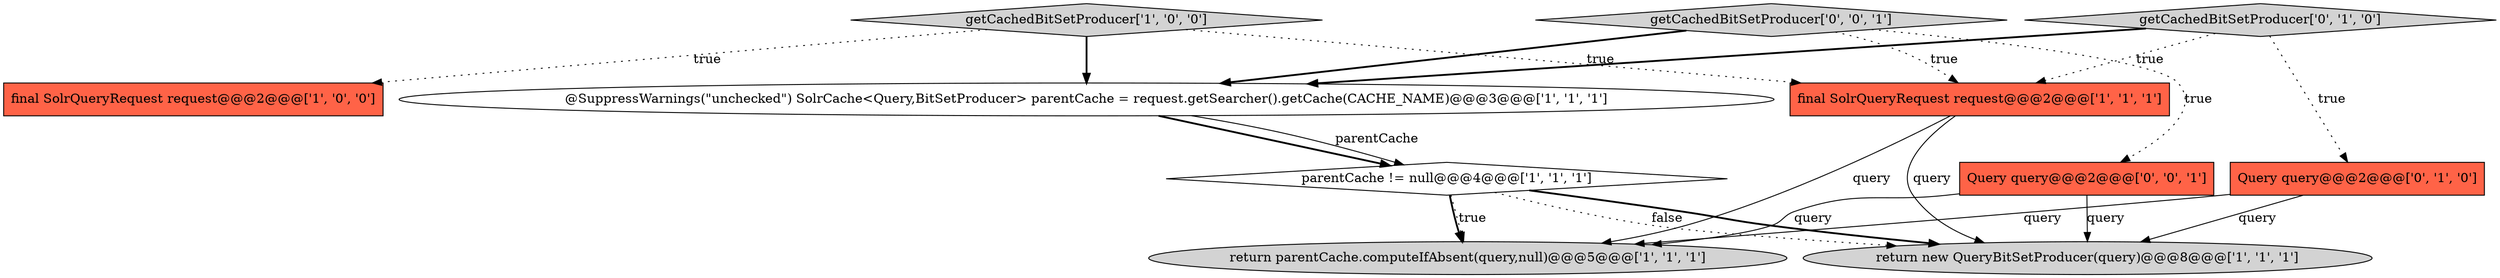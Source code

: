 digraph {
5 [style = filled, label = "return parentCache.computeIfAbsent(query,null)@@@5@@@['1', '1', '1']", fillcolor = lightgray, shape = ellipse image = "AAA0AAABBB1BBB"];
8 [style = filled, label = "getCachedBitSetProducer['0', '1', '0']", fillcolor = lightgray, shape = diamond image = "AAA0AAABBB2BBB"];
4 [style = filled, label = "return new QueryBitSetProducer(query)@@@8@@@['1', '1', '1']", fillcolor = lightgray, shape = ellipse image = "AAA0AAABBB1BBB"];
7 [style = filled, label = "Query query@@@2@@@['0', '1', '0']", fillcolor = tomato, shape = box image = "AAA0AAABBB2BBB"];
0 [style = filled, label = "@SuppressWarnings(\"unchecked\") SolrCache<Query,BitSetProducer> parentCache = request.getSearcher().getCache(CACHE_NAME)@@@3@@@['1', '1', '1']", fillcolor = white, shape = ellipse image = "AAA0AAABBB1BBB"];
10 [style = filled, label = "getCachedBitSetProducer['0', '0', '1']", fillcolor = lightgray, shape = diamond image = "AAA0AAABBB3BBB"];
2 [style = filled, label = "final SolrQueryRequest request@@@2@@@['1', '0', '0']", fillcolor = tomato, shape = box image = "AAA0AAABBB1BBB"];
6 [style = filled, label = "final SolrQueryRequest request@@@2@@@['1', '1', '1']", fillcolor = tomato, shape = box image = "AAA0AAABBB1BBB"];
1 [style = filled, label = "getCachedBitSetProducer['1', '0', '0']", fillcolor = lightgray, shape = diamond image = "AAA0AAABBB1BBB"];
3 [style = filled, label = "parentCache != null@@@4@@@['1', '1', '1']", fillcolor = white, shape = diamond image = "AAA0AAABBB1BBB"];
9 [style = filled, label = "Query query@@@2@@@['0', '0', '1']", fillcolor = tomato, shape = box image = "AAA0AAABBB3BBB"];
0->3 [style = bold, label=""];
9->5 [style = solid, label="query"];
10->6 [style = dotted, label="true"];
3->4 [style = dotted, label="false"];
0->3 [style = solid, label="parentCache"];
8->7 [style = dotted, label="true"];
1->0 [style = bold, label=""];
9->4 [style = solid, label="query"];
10->9 [style = dotted, label="true"];
3->4 [style = bold, label=""];
6->5 [style = solid, label="query"];
7->5 [style = solid, label="query"];
8->0 [style = bold, label=""];
6->4 [style = solid, label="query"];
3->5 [style = bold, label=""];
3->5 [style = dotted, label="true"];
8->6 [style = dotted, label="true"];
10->0 [style = bold, label=""];
7->4 [style = solid, label="query"];
1->6 [style = dotted, label="true"];
1->2 [style = dotted, label="true"];
}
